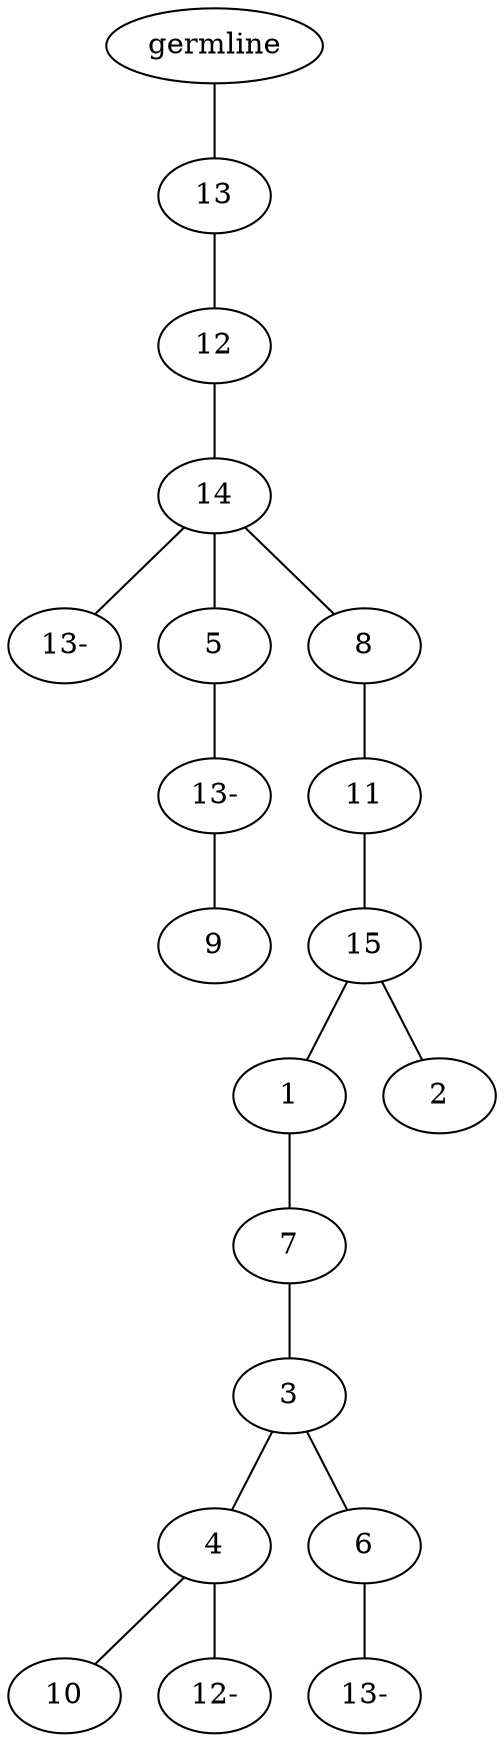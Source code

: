 graph tree {
    "140423883263088" [label="germline"];
    "140423883262464" [label="13"];
    "140423882352240" [label="12"];
    "140423882354256" [label="14"];
    "140423882371424" [label="13-"];
    "140423882371328" [label="5"];
    "140423882371232" [label="13-"];
    "140423882372048" [label="9"];
    "140423882372336" [label="8"];
    "140423882352720" [label="11"];
    "140423882351472" [label="15"];
    "140423882352096" [label="1"];
    "140423882352960" [label="7"];
    "140423882353248" [label="3"];
    "140423882353536" [label="4"];
    "140423882353824" [label="10"];
    "140423882353632" [label="12-"];
    "140423882354640" [label="6"];
    "140423882354208" [label="13-"];
    "140423882353488" [label="2"];
    "140423883263088" -- "140423883262464";
    "140423883262464" -- "140423882352240";
    "140423882352240" -- "140423882354256";
    "140423882354256" -- "140423882371424";
    "140423882354256" -- "140423882371328";
    "140423882354256" -- "140423882372336";
    "140423882371328" -- "140423882371232";
    "140423882371232" -- "140423882372048";
    "140423882372336" -- "140423882352720";
    "140423882352720" -- "140423882351472";
    "140423882351472" -- "140423882352096";
    "140423882351472" -- "140423882353488";
    "140423882352096" -- "140423882352960";
    "140423882352960" -- "140423882353248";
    "140423882353248" -- "140423882353536";
    "140423882353248" -- "140423882354640";
    "140423882353536" -- "140423882353824";
    "140423882353536" -- "140423882353632";
    "140423882354640" -- "140423882354208";
}
